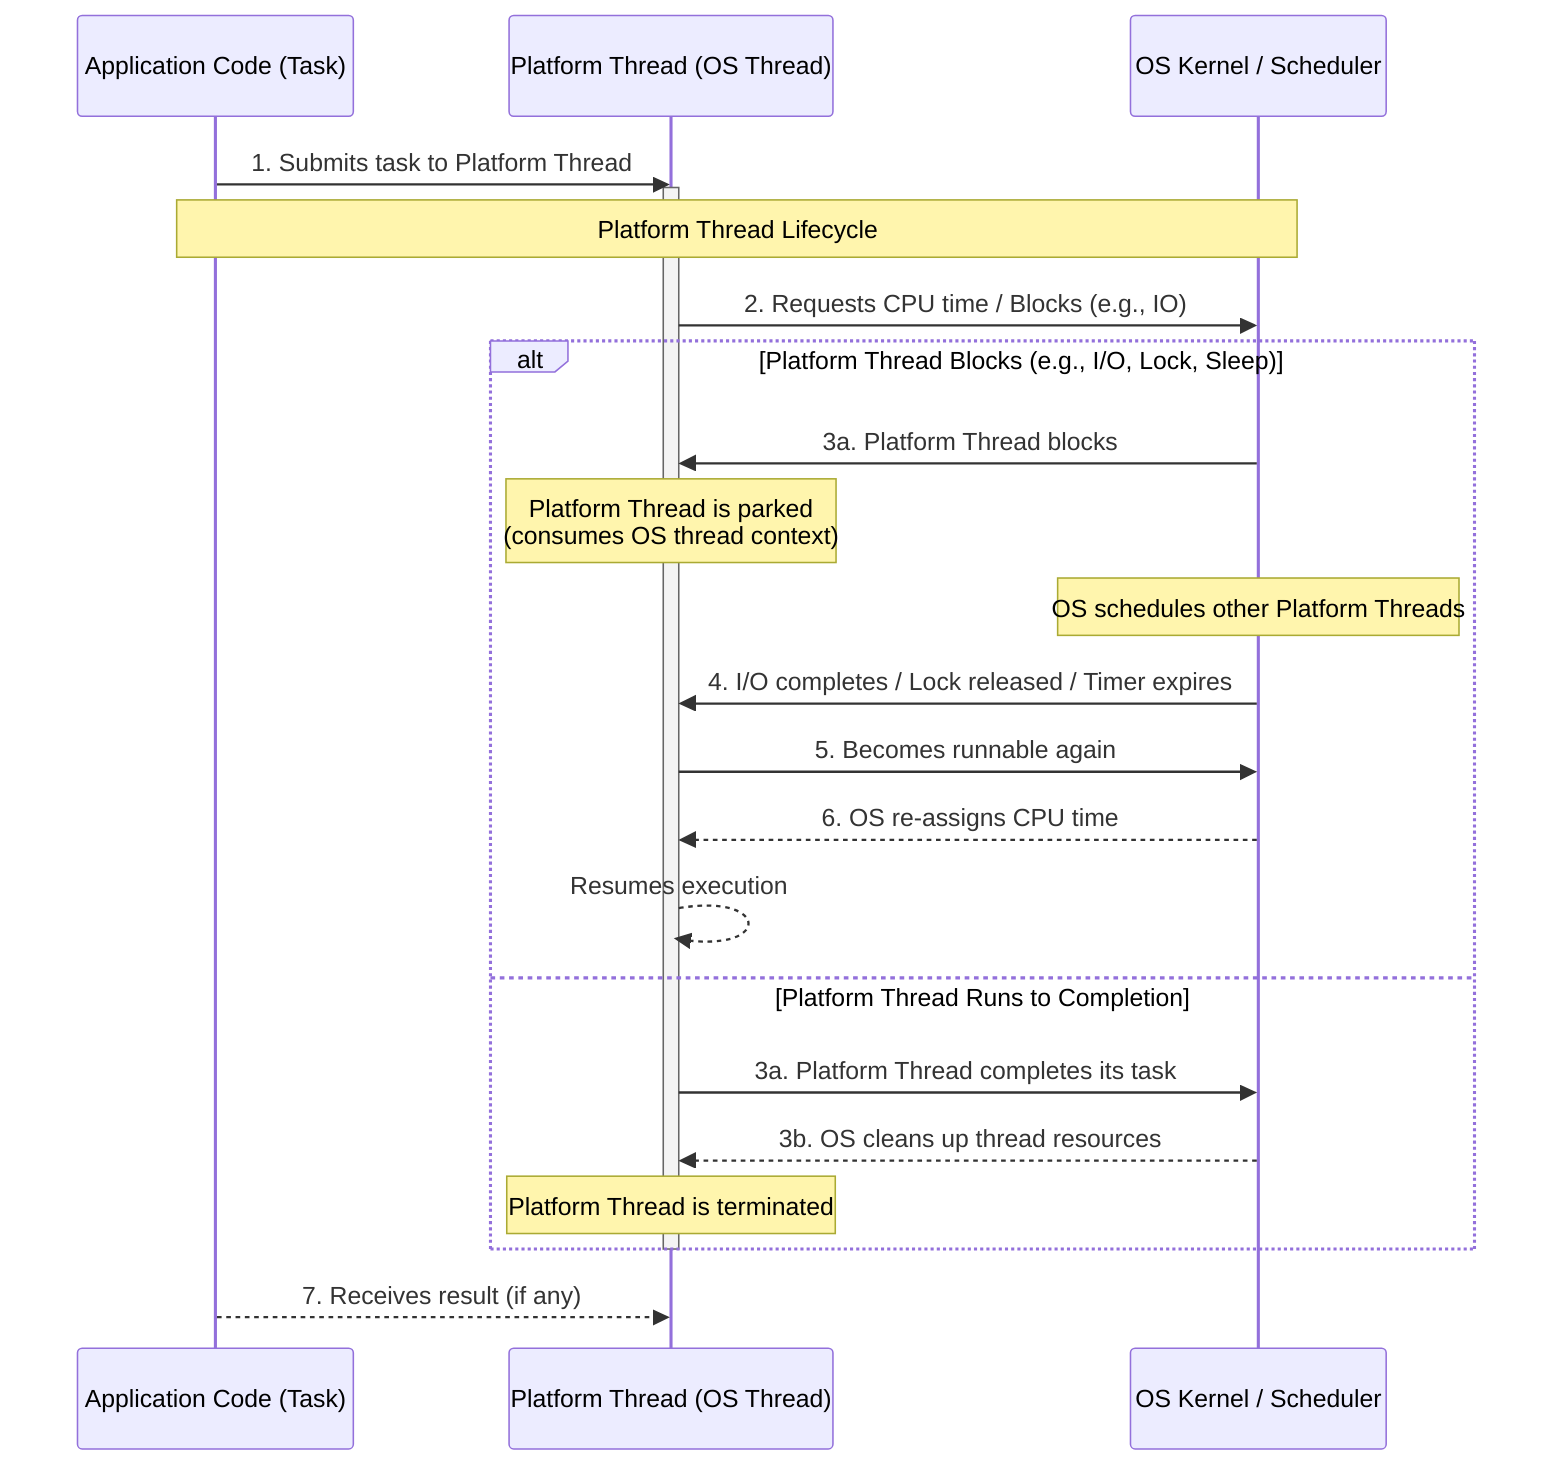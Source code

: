 sequenceDiagram
    participant AppThread as Application Code (Task)
    participant PlatformThread as Platform Thread (OS Thread)
    participant Kernel as OS Kernel / Scheduler
    AppThread ->> PlatformThread: 1. Submits task to Platform Thread
    activate PlatformThread
    Note over AppThread, Kernel: Platform Thread Lifecycle
    PlatformThread ->> Kernel: 2. Requests CPU time / Blocks (e.g., IO)

    alt Platform Thread Blocks (e.g., I/O, Lock, Sleep)
        Kernel ->> PlatformThread: 3a. Platform Thread blocks
        Note over PlatformThread: Platform Thread is parked<br/>(consumes OS thread context)
        Note over Kernel: OS schedules other Platform Threads
        Kernel ->> PlatformThread: 4. I/O completes / Lock released / Timer expires
        PlatformThread ->> Kernel: 5. Becomes runnable again
        Kernel -->> PlatformThread: 6. OS re-assigns CPU time
        PlatformThread -->> PlatformThread: Resumes execution
    else Platform Thread Runs to Completion
        PlatformThread ->> Kernel: 3a. Platform Thread completes its task
        Kernel -->> PlatformThread: 3b. OS cleans up thread resources
        Note over PlatformThread: Platform Thread is terminated
    end

    deactivate PlatformThread
    AppThread -->> PlatformThread: 7. Receives result (if any)